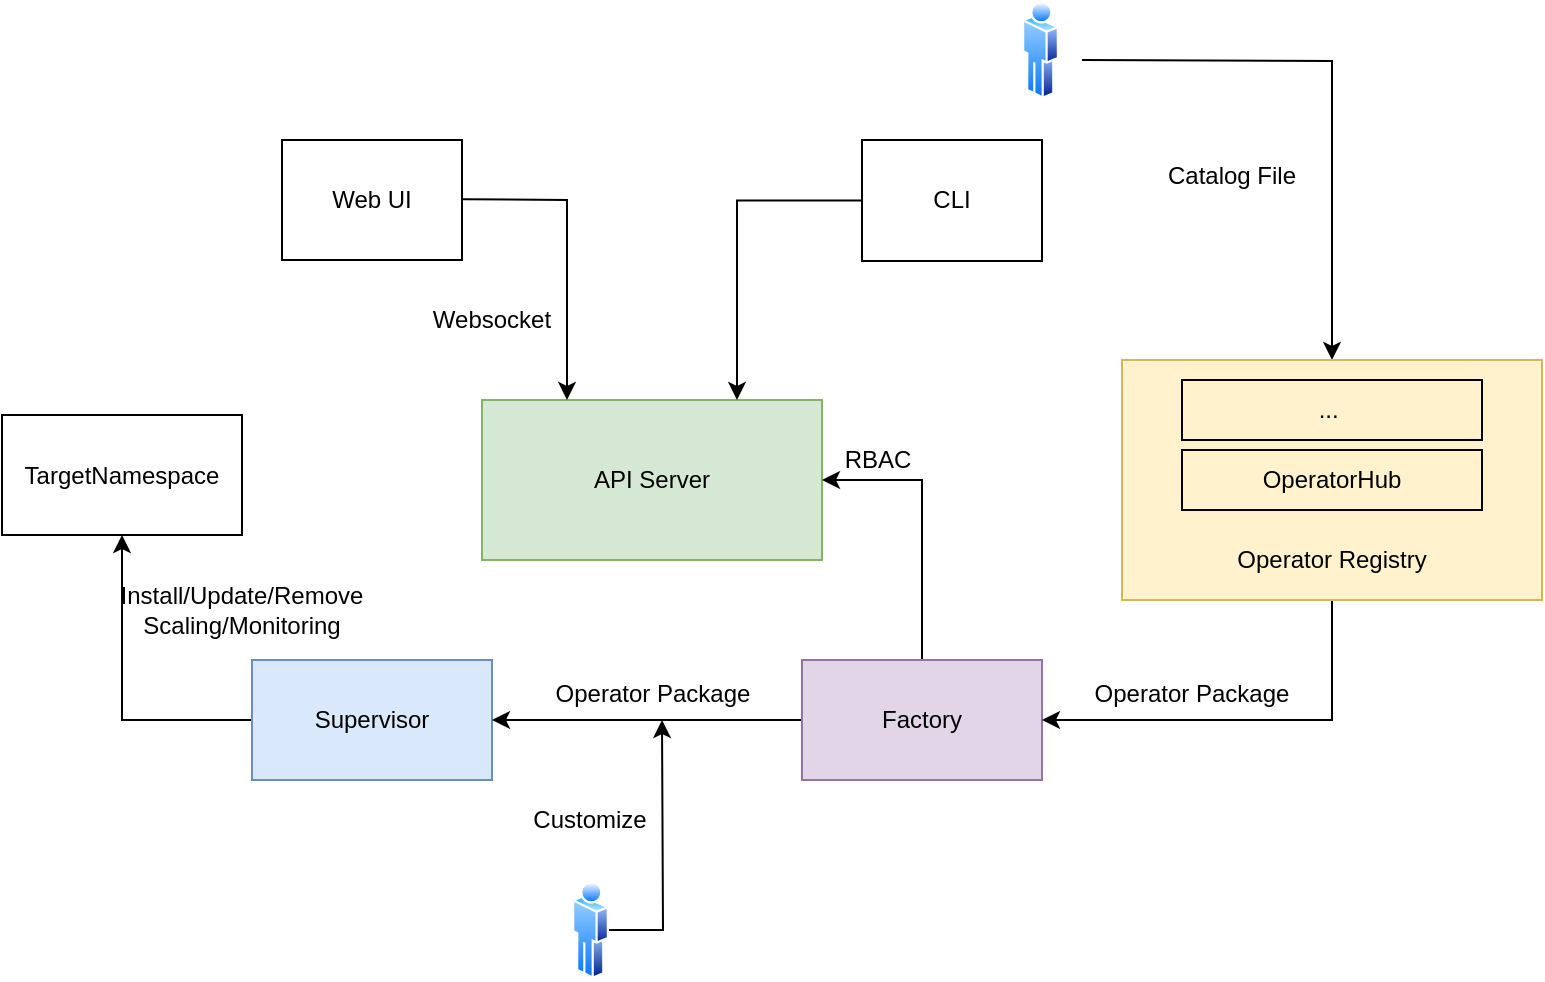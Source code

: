 <mxfile version="13.10.0" type="github">
  <diagram id="vErCu-XSn-gXrVOKf6u0" name="Page-1">
    <mxGraphModel dx="786" dy="491" grid="1" gridSize="10" guides="1" tooltips="1" connect="1" arrows="1" fold="1" page="1" pageScale="1" pageWidth="1169" pageHeight="827" math="0" shadow="0">
      <root>
        <mxCell id="0" />
        <mxCell id="1" parent="0" />
        <mxCell id="kfa0dBnzxTjsRcn_ZWiO-33" style="edgeStyle=orthogonalEdgeStyle;rounded=0;orthogonalLoop=1;jettySize=auto;html=1;" edge="1" parent="1" target="kfa0dBnzxTjsRcn_ZWiO-20">
          <mxGeometry relative="1" as="geometry">
            <mxPoint x="680" y="70" as="sourcePoint" />
          </mxGeometry>
        </mxCell>
        <mxCell id="kfa0dBnzxTjsRcn_ZWiO-1" value="API Server" style="rounded=0;whiteSpace=wrap;html=1;fillColor=#d5e8d4;strokeColor=#82b366;" vertex="1" parent="1">
          <mxGeometry x="380" y="240" width="170" height="80" as="geometry" />
        </mxCell>
        <mxCell id="kfa0dBnzxTjsRcn_ZWiO-7" style="edgeStyle=orthogonalEdgeStyle;rounded=0;orthogonalLoop=1;jettySize=auto;html=1;entryX=0.75;entryY=0;entryDx=0;entryDy=0;" edge="1" parent="1" source="kfa0dBnzxTjsRcn_ZWiO-3" target="kfa0dBnzxTjsRcn_ZWiO-1">
          <mxGeometry relative="1" as="geometry" />
        </mxCell>
        <mxCell id="kfa0dBnzxTjsRcn_ZWiO-3" value="CLI" style="rounded=0;whiteSpace=wrap;html=1;" vertex="1" parent="1">
          <mxGeometry x="570" y="110" width="90" height="60.5" as="geometry" />
        </mxCell>
        <mxCell id="kfa0dBnzxTjsRcn_ZWiO-5" style="edgeStyle=orthogonalEdgeStyle;rounded=0;orthogonalLoop=1;jettySize=auto;html=1;entryX=0.25;entryY=0;entryDx=0;entryDy=0;" edge="1" parent="1" target="kfa0dBnzxTjsRcn_ZWiO-1">
          <mxGeometry relative="1" as="geometry">
            <mxPoint x="350" y="139.5" as="sourcePoint" />
          </mxGeometry>
        </mxCell>
        <mxCell id="kfa0dBnzxTjsRcn_ZWiO-6" value="Web UI" style="rounded=0;whiteSpace=wrap;html=1;" vertex="1" parent="1">
          <mxGeometry x="280" y="110" width="90" height="60" as="geometry" />
        </mxCell>
        <mxCell id="kfa0dBnzxTjsRcn_ZWiO-50" style="edgeStyle=orthogonalEdgeStyle;rounded=0;orthogonalLoop=1;jettySize=auto;html=1;entryX=0.5;entryY=1;entryDx=0;entryDy=0;" edge="1" parent="1" source="kfa0dBnzxTjsRcn_ZWiO-10" target="kfa0dBnzxTjsRcn_ZWiO-53">
          <mxGeometry relative="1" as="geometry">
            <mxPoint x="160" y="350" as="targetPoint" />
          </mxGeometry>
        </mxCell>
        <mxCell id="kfa0dBnzxTjsRcn_ZWiO-10" value="Supervisor" style="rounded=0;whiteSpace=wrap;html=1;fillColor=#dae8fc;strokeColor=#6c8ebf;" vertex="1" parent="1">
          <mxGeometry x="265" y="370" width="120" height="60" as="geometry" />
        </mxCell>
        <mxCell id="kfa0dBnzxTjsRcn_ZWiO-40" style="edgeStyle=orthogonalEdgeStyle;rounded=0;orthogonalLoop=1;jettySize=auto;html=1;entryX=1;entryY=0.5;entryDx=0;entryDy=0;" edge="1" parent="1" source="kfa0dBnzxTjsRcn_ZWiO-11" target="kfa0dBnzxTjsRcn_ZWiO-1">
          <mxGeometry relative="1" as="geometry" />
        </mxCell>
        <mxCell id="kfa0dBnzxTjsRcn_ZWiO-41" style="edgeStyle=orthogonalEdgeStyle;rounded=0;orthogonalLoop=1;jettySize=auto;html=1;" edge="1" parent="1" source="kfa0dBnzxTjsRcn_ZWiO-11" target="kfa0dBnzxTjsRcn_ZWiO-10">
          <mxGeometry relative="1" as="geometry" />
        </mxCell>
        <mxCell id="kfa0dBnzxTjsRcn_ZWiO-11" value="Factory" style="rounded=0;whiteSpace=wrap;html=1;fillColor=#e1d5e7;strokeColor=#9673a6;" vertex="1" parent="1">
          <mxGeometry x="540" y="370" width="120" height="60" as="geometry" />
        </mxCell>
        <mxCell id="kfa0dBnzxTjsRcn_ZWiO-54" style="edgeStyle=orthogonalEdgeStyle;rounded=0;orthogonalLoop=1;jettySize=auto;html=1;exitX=0.5;exitY=1;exitDx=0;exitDy=0;entryX=1;entryY=0.5;entryDx=0;entryDy=0;" edge="1" parent="1" source="kfa0dBnzxTjsRcn_ZWiO-20" target="kfa0dBnzxTjsRcn_ZWiO-11">
          <mxGeometry relative="1" as="geometry" />
        </mxCell>
        <mxCell id="kfa0dBnzxTjsRcn_ZWiO-20" value="" style="rounded=0;whiteSpace=wrap;html=1;align=left;strokeColor=#d6b656;fillColor=#fff2cc;" vertex="1" parent="1">
          <mxGeometry x="700" y="220" width="210" height="120" as="geometry" />
        </mxCell>
        <mxCell id="kfa0dBnzxTjsRcn_ZWiO-28" value="" style="aspect=fixed;perimeter=ellipsePerimeter;html=1;align=center;shadow=0;dashed=0;spacingTop=3;image;image=img/lib/active_directory/user.svg;fillColor=none;" vertex="1" parent="1">
          <mxGeometry x="650" y="40" width="18.5" height="50" as="geometry" />
        </mxCell>
        <mxCell id="kfa0dBnzxTjsRcn_ZWiO-29" value="Catalog File" style="text;html=1;strokeColor=none;fillColor=none;align=center;verticalAlign=middle;whiteSpace=wrap;rounded=0;" vertex="1" parent="1">
          <mxGeometry x="715" y="120" width="80" height="16" as="geometry" />
        </mxCell>
        <mxCell id="kfa0dBnzxTjsRcn_ZWiO-31" value="OperatorHub" style="rounded=0;whiteSpace=wrap;html=1;fillColor=none;" vertex="1" parent="1">
          <mxGeometry x="730" y="265" width="150" height="30" as="geometry" />
        </mxCell>
        <mxCell id="kfa0dBnzxTjsRcn_ZWiO-35" value="RBAC" style="text;html=1;strokeColor=none;fillColor=none;align=center;verticalAlign=middle;whiteSpace=wrap;rounded=0;" vertex="1" parent="1">
          <mxGeometry x="557.5" y="260" width="40" height="20" as="geometry" />
        </mxCell>
        <mxCell id="kfa0dBnzxTjsRcn_ZWiO-44" value="Operator Package" style="text;html=1;strokeColor=none;fillColor=none;align=center;verticalAlign=middle;whiteSpace=wrap;rounded=0;" vertex="1" parent="1">
          <mxGeometry x="673.5" y="379" width="121.5" height="16" as="geometry" />
        </mxCell>
        <mxCell id="kfa0dBnzxTjsRcn_ZWiO-45" value="Websocket" style="text;html=1;strokeColor=none;fillColor=none;align=center;verticalAlign=middle;whiteSpace=wrap;rounded=0;" vertex="1" parent="1">
          <mxGeometry x="345" y="190" width="80" height="20" as="geometry" />
        </mxCell>
        <mxCell id="kfa0dBnzxTjsRcn_ZWiO-48" value="...&amp;nbsp;" style="rounded=0;whiteSpace=wrap;html=1;fillColor=none;" vertex="1" parent="1">
          <mxGeometry x="730" y="230" width="150" height="30" as="geometry" />
        </mxCell>
        <mxCell id="kfa0dBnzxTjsRcn_ZWiO-49" value="Operator Package" style="text;html=1;strokeColor=none;fillColor=none;align=center;verticalAlign=middle;whiteSpace=wrap;rounded=0;" vertex="1" parent="1">
          <mxGeometry x="407.5" y="379" width="115" height="15" as="geometry" />
        </mxCell>
        <mxCell id="kfa0dBnzxTjsRcn_ZWiO-51" value="Install/Update/Remove&lt;br&gt;Scaling/Monitoring" style="text;html=1;strokeColor=none;fillColor=none;align=center;verticalAlign=middle;whiteSpace=wrap;rounded=0;" vertex="1" parent="1">
          <mxGeometry x="190" y="330" width="140" height="30" as="geometry" />
        </mxCell>
        <mxCell id="kfa0dBnzxTjsRcn_ZWiO-53" value="TargetNamespace" style="rounded=0;whiteSpace=wrap;html=1;strokeColor=#000000;fillColor=none;" vertex="1" parent="1">
          <mxGeometry x="140" y="247.5" width="120" height="60" as="geometry" />
        </mxCell>
        <mxCell id="kfa0dBnzxTjsRcn_ZWiO-57" value="Operator Registry" style="text;html=1;strokeColor=none;fillColor=none;align=center;verticalAlign=middle;whiteSpace=wrap;rounded=0;" vertex="1" parent="1">
          <mxGeometry x="755" y="307.5" width="100" height="25" as="geometry" />
        </mxCell>
        <mxCell id="kfa0dBnzxTjsRcn_ZWiO-59" style="edgeStyle=orthogonalEdgeStyle;rounded=0;orthogonalLoop=1;jettySize=auto;html=1;" edge="1" parent="1" source="kfa0dBnzxTjsRcn_ZWiO-58">
          <mxGeometry relative="1" as="geometry">
            <mxPoint x="470" y="400" as="targetPoint" />
          </mxGeometry>
        </mxCell>
        <mxCell id="kfa0dBnzxTjsRcn_ZWiO-58" value="" style="aspect=fixed;perimeter=ellipsePerimeter;html=1;align=center;shadow=0;dashed=0;spacingTop=3;image;image=img/lib/active_directory/user.svg;strokeColor=#000000;fillColor=none;" vertex="1" parent="1">
          <mxGeometry x="425" y="480" width="18.5" height="50" as="geometry" />
        </mxCell>
        <mxCell id="kfa0dBnzxTjsRcn_ZWiO-61" value="Customize" style="text;html=1;strokeColor=none;fillColor=none;align=center;verticalAlign=middle;whiteSpace=wrap;rounded=0;" vertex="1" parent="1">
          <mxGeometry x="397.13" y="440" width="74.25" height="20" as="geometry" />
        </mxCell>
      </root>
    </mxGraphModel>
  </diagram>
</mxfile>
